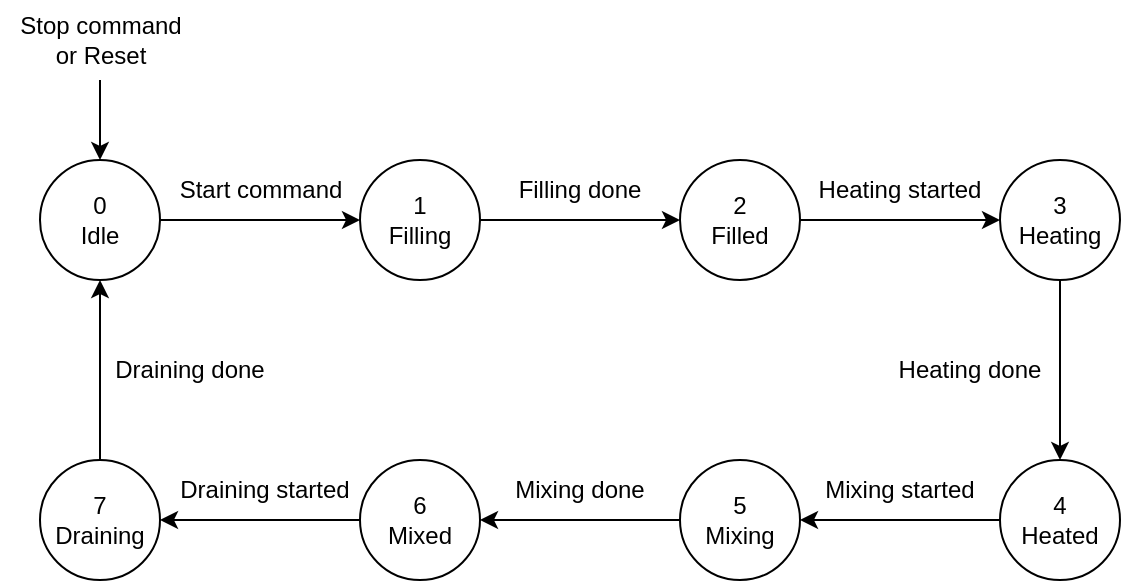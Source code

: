<mxfile version="22.0.2" type="device">
  <diagram name="Stránka-1" id="_tlrF3usT98VBUCfmIHh">
    <mxGraphModel dx="1674" dy="844" grid="1" gridSize="10" guides="1" tooltips="1" connect="1" arrows="1" fold="1" page="1" pageScale="1" pageWidth="827" pageHeight="1169" math="0" shadow="0">
      <root>
        <mxCell id="0" />
        <mxCell id="1" parent="0" />
        <mxCell id="TmiG85bJR1pki3lDTlbm-10" style="edgeStyle=orthogonalEdgeStyle;rounded=0;orthogonalLoop=1;jettySize=auto;html=1;exitX=1;exitY=0.5;exitDx=0;exitDy=0;entryX=0;entryY=0.5;entryDx=0;entryDy=0;" edge="1" parent="1" source="TmiG85bJR1pki3lDTlbm-1" target="TmiG85bJR1pki3lDTlbm-2">
          <mxGeometry relative="1" as="geometry" />
        </mxCell>
        <mxCell id="TmiG85bJR1pki3lDTlbm-1" value="0&lt;br&gt;Idle" style="ellipse;whiteSpace=wrap;html=1;aspect=fixed;" vertex="1" parent="1">
          <mxGeometry x="160" y="160" width="60" height="60" as="geometry" />
        </mxCell>
        <mxCell id="TmiG85bJR1pki3lDTlbm-15" style="edgeStyle=orthogonalEdgeStyle;rounded=0;orthogonalLoop=1;jettySize=auto;html=1;exitX=1;exitY=0.5;exitDx=0;exitDy=0;" edge="1" parent="1" source="TmiG85bJR1pki3lDTlbm-2" target="TmiG85bJR1pki3lDTlbm-3">
          <mxGeometry relative="1" as="geometry" />
        </mxCell>
        <mxCell id="TmiG85bJR1pki3lDTlbm-2" value="1&lt;br&gt;Filling" style="ellipse;whiteSpace=wrap;html=1;aspect=fixed;" vertex="1" parent="1">
          <mxGeometry x="320" y="160" width="60" height="60" as="geometry" />
        </mxCell>
        <mxCell id="TmiG85bJR1pki3lDTlbm-17" style="edgeStyle=orthogonalEdgeStyle;rounded=0;orthogonalLoop=1;jettySize=auto;html=1;exitX=1;exitY=0.5;exitDx=0;exitDy=0;entryX=0;entryY=0.5;entryDx=0;entryDy=0;" edge="1" parent="1" source="TmiG85bJR1pki3lDTlbm-3" target="TmiG85bJR1pki3lDTlbm-4">
          <mxGeometry relative="1" as="geometry" />
        </mxCell>
        <mxCell id="TmiG85bJR1pki3lDTlbm-3" value="2&lt;br&gt;Filled" style="ellipse;whiteSpace=wrap;html=1;aspect=fixed;" vertex="1" parent="1">
          <mxGeometry x="480" y="160" width="60" height="60" as="geometry" />
        </mxCell>
        <mxCell id="TmiG85bJR1pki3lDTlbm-18" value="" style="edgeStyle=orthogonalEdgeStyle;rounded=0;orthogonalLoop=1;jettySize=auto;html=1;" edge="1" parent="1" source="TmiG85bJR1pki3lDTlbm-4" target="TmiG85bJR1pki3lDTlbm-5">
          <mxGeometry relative="1" as="geometry" />
        </mxCell>
        <mxCell id="TmiG85bJR1pki3lDTlbm-4" value="3&lt;br&gt;Heating" style="ellipse;whiteSpace=wrap;html=1;aspect=fixed;" vertex="1" parent="1">
          <mxGeometry x="640" y="160" width="60" height="60" as="geometry" />
        </mxCell>
        <mxCell id="TmiG85bJR1pki3lDTlbm-19" value="" style="edgeStyle=orthogonalEdgeStyle;rounded=0;orthogonalLoop=1;jettySize=auto;html=1;" edge="1" parent="1" source="TmiG85bJR1pki3lDTlbm-5" target="TmiG85bJR1pki3lDTlbm-6">
          <mxGeometry relative="1" as="geometry" />
        </mxCell>
        <mxCell id="TmiG85bJR1pki3lDTlbm-5" value="4&lt;br&gt;Heated" style="ellipse;whiteSpace=wrap;html=1;aspect=fixed;" vertex="1" parent="1">
          <mxGeometry x="640" y="310" width="60" height="60" as="geometry" />
        </mxCell>
        <mxCell id="TmiG85bJR1pki3lDTlbm-20" value="" style="edgeStyle=orthogonalEdgeStyle;rounded=0;orthogonalLoop=1;jettySize=auto;html=1;" edge="1" parent="1" source="TmiG85bJR1pki3lDTlbm-6" target="TmiG85bJR1pki3lDTlbm-7">
          <mxGeometry relative="1" as="geometry" />
        </mxCell>
        <mxCell id="TmiG85bJR1pki3lDTlbm-6" value="5&lt;br&gt;Mixing" style="ellipse;whiteSpace=wrap;html=1;aspect=fixed;" vertex="1" parent="1">
          <mxGeometry x="480" y="310" width="60" height="60" as="geometry" />
        </mxCell>
        <mxCell id="TmiG85bJR1pki3lDTlbm-21" value="" style="edgeStyle=orthogonalEdgeStyle;rounded=0;orthogonalLoop=1;jettySize=auto;html=1;" edge="1" parent="1" source="TmiG85bJR1pki3lDTlbm-7" target="TmiG85bJR1pki3lDTlbm-8">
          <mxGeometry relative="1" as="geometry" />
        </mxCell>
        <mxCell id="TmiG85bJR1pki3lDTlbm-7" value="6&lt;br&gt;Mixed" style="ellipse;whiteSpace=wrap;html=1;aspect=fixed;" vertex="1" parent="1">
          <mxGeometry x="320" y="310" width="60" height="60" as="geometry" />
        </mxCell>
        <mxCell id="TmiG85bJR1pki3lDTlbm-22" value="" style="edgeStyle=orthogonalEdgeStyle;rounded=0;orthogonalLoop=1;jettySize=auto;html=1;" edge="1" parent="1" source="TmiG85bJR1pki3lDTlbm-8" target="TmiG85bJR1pki3lDTlbm-1">
          <mxGeometry relative="1" as="geometry" />
        </mxCell>
        <mxCell id="TmiG85bJR1pki3lDTlbm-8" value="7&lt;br&gt;Draining" style="ellipse;whiteSpace=wrap;html=1;aspect=fixed;" vertex="1" parent="1">
          <mxGeometry x="160" y="310" width="60" height="60" as="geometry" />
        </mxCell>
        <mxCell id="TmiG85bJR1pki3lDTlbm-12" value="Start command" style="text;html=1;align=center;verticalAlign=middle;resizable=0;points=[];autosize=1;strokeColor=none;fillColor=none;" vertex="1" parent="1">
          <mxGeometry x="220" y="160" width="100" height="30" as="geometry" />
        </mxCell>
        <mxCell id="TmiG85bJR1pki3lDTlbm-13" value="Stop command&lt;br&gt;or Reset" style="text;html=1;align=center;verticalAlign=middle;resizable=0;points=[];autosize=1;strokeColor=none;fillColor=none;" vertex="1" parent="1">
          <mxGeometry x="140" y="80" width="100" height="40" as="geometry" />
        </mxCell>
        <mxCell id="TmiG85bJR1pki3lDTlbm-14" value="" style="endArrow=classic;html=1;rounded=0;entryX=0.5;entryY=0;entryDx=0;entryDy=0;" edge="1" parent="1" source="TmiG85bJR1pki3lDTlbm-13" target="TmiG85bJR1pki3lDTlbm-1">
          <mxGeometry width="50" height="50" relative="1" as="geometry">
            <mxPoint x="190" y="110" as="sourcePoint" />
            <mxPoint x="450" y="310" as="targetPoint" />
          </mxGeometry>
        </mxCell>
        <mxCell id="TmiG85bJR1pki3lDTlbm-16" value="Filling done" style="text;html=1;strokeColor=none;fillColor=none;align=center;verticalAlign=middle;whiteSpace=wrap;rounded=0;" vertex="1" parent="1">
          <mxGeometry x="380" y="160" width="100" height="30" as="geometry" />
        </mxCell>
        <mxCell id="TmiG85bJR1pki3lDTlbm-23" value="Heating started" style="text;html=1;strokeColor=none;fillColor=none;align=center;verticalAlign=middle;whiteSpace=wrap;rounded=0;" vertex="1" parent="1">
          <mxGeometry x="540" y="160" width="100" height="30" as="geometry" />
        </mxCell>
        <mxCell id="TmiG85bJR1pki3lDTlbm-24" value="Heating done" style="text;html=1;strokeColor=none;fillColor=none;align=center;verticalAlign=middle;whiteSpace=wrap;rounded=0;" vertex="1" parent="1">
          <mxGeometry x="580" y="250" width="90" height="30" as="geometry" />
        </mxCell>
        <mxCell id="TmiG85bJR1pki3lDTlbm-25" value="Mixing started" style="text;html=1;strokeColor=none;fillColor=none;align=center;verticalAlign=middle;whiteSpace=wrap;rounded=0;" vertex="1" parent="1">
          <mxGeometry x="540" y="310" width="100" height="30" as="geometry" />
        </mxCell>
        <mxCell id="TmiG85bJR1pki3lDTlbm-26" value="Mixing done" style="text;html=1;strokeColor=none;fillColor=none;align=center;verticalAlign=middle;whiteSpace=wrap;rounded=0;" vertex="1" parent="1">
          <mxGeometry x="380" y="310" width="100" height="30" as="geometry" />
        </mxCell>
        <mxCell id="TmiG85bJR1pki3lDTlbm-27" value="Draining started" style="text;html=1;strokeColor=none;fillColor=none;align=center;verticalAlign=middle;whiteSpace=wrap;rounded=0;" vertex="1" parent="1">
          <mxGeometry x="225" y="310" width="95" height="30" as="geometry" />
        </mxCell>
        <mxCell id="TmiG85bJR1pki3lDTlbm-28" value="Draining done" style="text;html=1;strokeColor=none;fillColor=none;align=center;verticalAlign=middle;whiteSpace=wrap;rounded=0;" vertex="1" parent="1">
          <mxGeometry x="190" y="250" width="90" height="30" as="geometry" />
        </mxCell>
      </root>
    </mxGraphModel>
  </diagram>
</mxfile>
